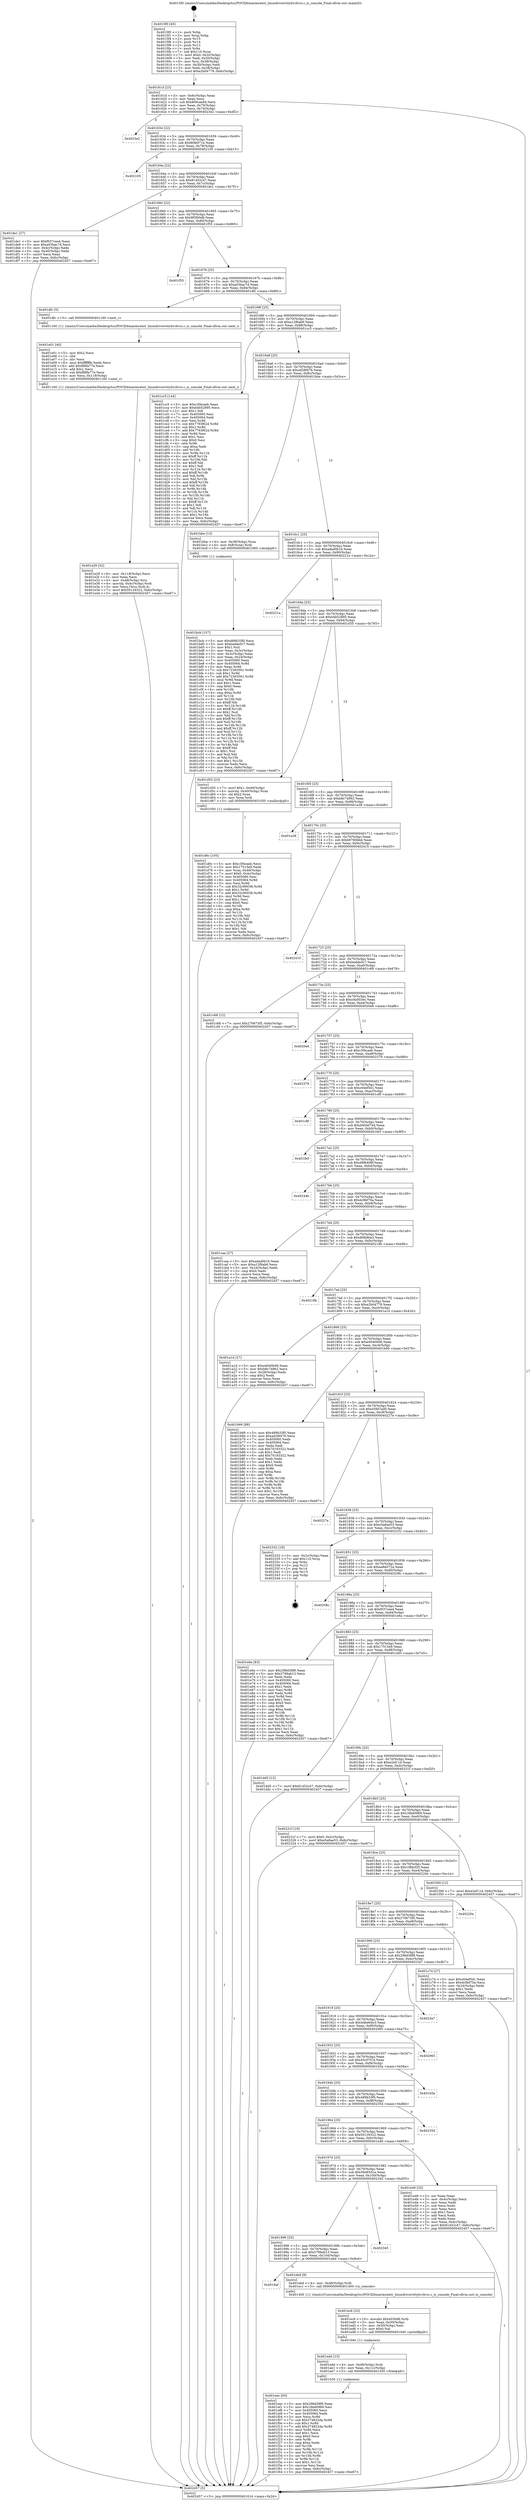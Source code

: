 digraph "0x4015f0" {
  label = "0x4015f0 (/mnt/c/Users/mathe/Desktop/tcc/POCII/binaries/extr_linuxdriversttyhvchvsi.c_is_console_Final-ollvm.out::main(0))"
  labelloc = "t"
  node[shape=record]

  Entry [label="",width=0.3,height=0.3,shape=circle,fillcolor=black,style=filled]
  "0x40161d" [label="{
     0x40161d [23]\l
     | [instrs]\l
     &nbsp;&nbsp;0x40161d \<+3\>: mov -0x6c(%rbp),%eax\l
     &nbsp;&nbsp;0x401620 \<+2\>: mov %eax,%ecx\l
     &nbsp;&nbsp;0x401622 \<+6\>: sub $0x809cae94,%ecx\l
     &nbsp;&nbsp;0x401628 \<+3\>: mov %eax,-0x70(%rbp)\l
     &nbsp;&nbsp;0x40162b \<+3\>: mov %ecx,-0x74(%rbp)\l
     &nbsp;&nbsp;0x40162e \<+6\>: je 00000000004023e2 \<main+0xdf2\>\l
  }"]
  "0x4023e2" [label="{
     0x4023e2\l
  }", style=dashed]
  "0x401634" [label="{
     0x401634 [22]\l
     | [instrs]\l
     &nbsp;&nbsp;0x401634 \<+5\>: jmp 0000000000401639 \<main+0x49\>\l
     &nbsp;&nbsp;0x401639 \<+3\>: mov -0x70(%rbp),%eax\l
     &nbsp;&nbsp;0x40163c \<+5\>: sub $0x80fe071e,%eax\l
     &nbsp;&nbsp;0x401641 \<+3\>: mov %eax,-0x78(%rbp)\l
     &nbsp;&nbsp;0x401644 \<+6\>: je 0000000000402105 \<main+0xb15\>\l
  }"]
  Exit [label="",width=0.3,height=0.3,shape=circle,fillcolor=black,style=filled,peripheries=2]
  "0x402105" [label="{
     0x402105\l
  }", style=dashed]
  "0x40164a" [label="{
     0x40164a [22]\l
     | [instrs]\l
     &nbsp;&nbsp;0x40164a \<+5\>: jmp 000000000040164f \<main+0x5f\>\l
     &nbsp;&nbsp;0x40164f \<+3\>: mov -0x70(%rbp),%eax\l
     &nbsp;&nbsp;0x401652 \<+5\>: sub $0x81452c47,%eax\l
     &nbsp;&nbsp;0x401657 \<+3\>: mov %eax,-0x7c(%rbp)\l
     &nbsp;&nbsp;0x40165a \<+6\>: je 0000000000401de1 \<main+0x7f1\>\l
  }"]
  "0x401eec" [label="{
     0x401eec [93]\l
     | [instrs]\l
     &nbsp;&nbsp;0x401eec \<+5\>: mov $0x298d38f9,%eax\l
     &nbsp;&nbsp;0x401ef1 \<+5\>: mov $0x16bd0969,%esi\l
     &nbsp;&nbsp;0x401ef6 \<+7\>: mov 0x405060,%ecx\l
     &nbsp;&nbsp;0x401efd \<+7\>: mov 0x405064,%edx\l
     &nbsp;&nbsp;0x401f04 \<+3\>: mov %ecx,%r8d\l
     &nbsp;&nbsp;0x401f07 \<+7\>: sub $0x374822da,%r8d\l
     &nbsp;&nbsp;0x401f0e \<+4\>: sub $0x1,%r8d\l
     &nbsp;&nbsp;0x401f12 \<+7\>: add $0x374822da,%r8d\l
     &nbsp;&nbsp;0x401f19 \<+4\>: imul %r8d,%ecx\l
     &nbsp;&nbsp;0x401f1d \<+3\>: and $0x1,%ecx\l
     &nbsp;&nbsp;0x401f20 \<+3\>: cmp $0x0,%ecx\l
     &nbsp;&nbsp;0x401f23 \<+4\>: sete %r9b\l
     &nbsp;&nbsp;0x401f27 \<+3\>: cmp $0xa,%edx\l
     &nbsp;&nbsp;0x401f2a \<+4\>: setl %r10b\l
     &nbsp;&nbsp;0x401f2e \<+3\>: mov %r9b,%r11b\l
     &nbsp;&nbsp;0x401f31 \<+3\>: and %r10b,%r11b\l
     &nbsp;&nbsp;0x401f34 \<+3\>: xor %r10b,%r9b\l
     &nbsp;&nbsp;0x401f37 \<+3\>: or %r9b,%r11b\l
     &nbsp;&nbsp;0x401f3a \<+4\>: test $0x1,%r11b\l
     &nbsp;&nbsp;0x401f3e \<+3\>: cmovne %esi,%eax\l
     &nbsp;&nbsp;0x401f41 \<+3\>: mov %eax,-0x6c(%rbp)\l
     &nbsp;&nbsp;0x401f44 \<+5\>: jmp 0000000000402457 \<main+0xe67\>\l
  }"]
  "0x401de1" [label="{
     0x401de1 [27]\l
     | [instrs]\l
     &nbsp;&nbsp;0x401de1 \<+5\>: mov $0xf037cee4,%eax\l
     &nbsp;&nbsp;0x401de6 \<+5\>: mov $0xa03bac7d,%ecx\l
     &nbsp;&nbsp;0x401deb \<+3\>: mov -0x4c(%rbp),%edx\l
     &nbsp;&nbsp;0x401dee \<+3\>: cmp -0x40(%rbp),%edx\l
     &nbsp;&nbsp;0x401df1 \<+3\>: cmovl %ecx,%eax\l
     &nbsp;&nbsp;0x401df4 \<+3\>: mov %eax,-0x6c(%rbp)\l
     &nbsp;&nbsp;0x401df7 \<+5\>: jmp 0000000000402457 \<main+0xe67\>\l
  }"]
  "0x401660" [label="{
     0x401660 [22]\l
     | [instrs]\l
     &nbsp;&nbsp;0x401660 \<+5\>: jmp 0000000000401665 \<main+0x75\>\l
     &nbsp;&nbsp;0x401665 \<+3\>: mov -0x70(%rbp),%eax\l
     &nbsp;&nbsp;0x401668 \<+5\>: sub $0x9f5f00db,%eax\l
     &nbsp;&nbsp;0x40166d \<+3\>: mov %eax,-0x80(%rbp)\l
     &nbsp;&nbsp;0x401670 \<+6\>: je 0000000000401f55 \<main+0x965\>\l
  }"]
  "0x401edd" [label="{
     0x401edd [15]\l
     | [instrs]\l
     &nbsp;&nbsp;0x401edd \<+4\>: mov -0x48(%rbp),%rdi\l
     &nbsp;&nbsp;0x401ee1 \<+6\>: mov %eax,-0x11c(%rbp)\l
     &nbsp;&nbsp;0x401ee7 \<+5\>: call 0000000000401030 \<free@plt\>\l
     | [calls]\l
     &nbsp;&nbsp;0x401030 \{1\} (unknown)\l
  }"]
  "0x401f55" [label="{
     0x401f55\l
  }", style=dashed]
  "0x401676" [label="{
     0x401676 [25]\l
     | [instrs]\l
     &nbsp;&nbsp;0x401676 \<+5\>: jmp 000000000040167b \<main+0x8b\>\l
     &nbsp;&nbsp;0x40167b \<+3\>: mov -0x70(%rbp),%eax\l
     &nbsp;&nbsp;0x40167e \<+5\>: sub $0xa03bac7d,%eax\l
     &nbsp;&nbsp;0x401683 \<+6\>: mov %eax,-0x84(%rbp)\l
     &nbsp;&nbsp;0x401689 \<+6\>: je 0000000000401dfc \<main+0x80c\>\l
  }"]
  "0x401ec6" [label="{
     0x401ec6 [23]\l
     | [instrs]\l
     &nbsp;&nbsp;0x401ec6 \<+10\>: movabs $0x4030d6,%rdi\l
     &nbsp;&nbsp;0x401ed0 \<+3\>: mov %eax,-0x50(%rbp)\l
     &nbsp;&nbsp;0x401ed3 \<+3\>: mov -0x50(%rbp),%esi\l
     &nbsp;&nbsp;0x401ed6 \<+2\>: mov $0x0,%al\l
     &nbsp;&nbsp;0x401ed8 \<+5\>: call 0000000000401040 \<printf@plt\>\l
     | [calls]\l
     &nbsp;&nbsp;0x401040 \{1\} (unknown)\l
  }"]
  "0x401dfc" [label="{
     0x401dfc [5]\l
     | [instrs]\l
     &nbsp;&nbsp;0x401dfc \<+5\>: call 0000000000401160 \<next_i\>\l
     | [calls]\l
     &nbsp;&nbsp;0x401160 \{1\} (/mnt/c/Users/mathe/Desktop/tcc/POCII/binaries/extr_linuxdriversttyhvchvsi.c_is_console_Final-ollvm.out::next_i)\l
  }"]
  "0x40168f" [label="{
     0x40168f [25]\l
     | [instrs]\l
     &nbsp;&nbsp;0x40168f \<+5\>: jmp 0000000000401694 \<main+0xa4\>\l
     &nbsp;&nbsp;0x401694 \<+3\>: mov -0x70(%rbp),%eax\l
     &nbsp;&nbsp;0x401697 \<+5\>: sub $0xa12f6ab6,%eax\l
     &nbsp;&nbsp;0x40169c \<+6\>: mov %eax,-0x88(%rbp)\l
     &nbsp;&nbsp;0x4016a2 \<+6\>: je 0000000000401cc5 \<main+0x6d5\>\l
  }"]
  "0x4019af" [label="{
     0x4019af\l
  }", style=dashed]
  "0x401cc5" [label="{
     0x401cc5 [144]\l
     | [instrs]\l
     &nbsp;&nbsp;0x401cc5 \<+5\>: mov $0xc3f4caeb,%eax\l
     &nbsp;&nbsp;0x401cca \<+5\>: mov $0xb4b52895,%ecx\l
     &nbsp;&nbsp;0x401ccf \<+2\>: mov $0x1,%dl\l
     &nbsp;&nbsp;0x401cd1 \<+7\>: mov 0x405060,%esi\l
     &nbsp;&nbsp;0x401cd8 \<+7\>: mov 0x405064,%edi\l
     &nbsp;&nbsp;0x401cdf \<+3\>: mov %esi,%r8d\l
     &nbsp;&nbsp;0x401ce2 \<+7\>: sub $0x7793f62d,%r8d\l
     &nbsp;&nbsp;0x401ce9 \<+4\>: sub $0x1,%r8d\l
     &nbsp;&nbsp;0x401ced \<+7\>: add $0x7793f62d,%r8d\l
     &nbsp;&nbsp;0x401cf4 \<+4\>: imul %r8d,%esi\l
     &nbsp;&nbsp;0x401cf8 \<+3\>: and $0x1,%esi\l
     &nbsp;&nbsp;0x401cfb \<+3\>: cmp $0x0,%esi\l
     &nbsp;&nbsp;0x401cfe \<+4\>: sete %r9b\l
     &nbsp;&nbsp;0x401d02 \<+3\>: cmp $0xa,%edi\l
     &nbsp;&nbsp;0x401d05 \<+4\>: setl %r10b\l
     &nbsp;&nbsp;0x401d09 \<+3\>: mov %r9b,%r11b\l
     &nbsp;&nbsp;0x401d0c \<+4\>: xor $0xff,%r11b\l
     &nbsp;&nbsp;0x401d10 \<+3\>: mov %r10b,%bl\l
     &nbsp;&nbsp;0x401d13 \<+3\>: xor $0xff,%bl\l
     &nbsp;&nbsp;0x401d16 \<+3\>: xor $0x1,%dl\l
     &nbsp;&nbsp;0x401d19 \<+3\>: mov %r11b,%r14b\l
     &nbsp;&nbsp;0x401d1c \<+4\>: and $0xff,%r14b\l
     &nbsp;&nbsp;0x401d20 \<+3\>: and %dl,%r9b\l
     &nbsp;&nbsp;0x401d23 \<+3\>: mov %bl,%r15b\l
     &nbsp;&nbsp;0x401d26 \<+4\>: and $0xff,%r15b\l
     &nbsp;&nbsp;0x401d2a \<+3\>: and %dl,%r10b\l
     &nbsp;&nbsp;0x401d2d \<+3\>: or %r9b,%r14b\l
     &nbsp;&nbsp;0x401d30 \<+3\>: or %r10b,%r15b\l
     &nbsp;&nbsp;0x401d33 \<+3\>: xor %r15b,%r14b\l
     &nbsp;&nbsp;0x401d36 \<+3\>: or %bl,%r11b\l
     &nbsp;&nbsp;0x401d39 \<+4\>: xor $0xff,%r11b\l
     &nbsp;&nbsp;0x401d3d \<+3\>: or $0x1,%dl\l
     &nbsp;&nbsp;0x401d40 \<+3\>: and %dl,%r11b\l
     &nbsp;&nbsp;0x401d43 \<+3\>: or %r11b,%r14b\l
     &nbsp;&nbsp;0x401d46 \<+4\>: test $0x1,%r14b\l
     &nbsp;&nbsp;0x401d4a \<+3\>: cmovne %ecx,%eax\l
     &nbsp;&nbsp;0x401d4d \<+3\>: mov %eax,-0x6c(%rbp)\l
     &nbsp;&nbsp;0x401d50 \<+5\>: jmp 0000000000402457 \<main+0xe67\>\l
  }"]
  "0x4016a8" [label="{
     0x4016a8 [25]\l
     | [instrs]\l
     &nbsp;&nbsp;0x4016a8 \<+5\>: jmp 00000000004016ad \<main+0xbd\>\l
     &nbsp;&nbsp;0x4016ad \<+3\>: mov -0x70(%rbp),%eax\l
     &nbsp;&nbsp;0x4016b0 \<+5\>: sub $0xad28f476,%eax\l
     &nbsp;&nbsp;0x4016b5 \<+6\>: mov %eax,-0x8c(%rbp)\l
     &nbsp;&nbsp;0x4016bb \<+6\>: je 0000000000401bbe \<main+0x5ce\>\l
  }"]
  "0x401ebd" [label="{
     0x401ebd [9]\l
     | [instrs]\l
     &nbsp;&nbsp;0x401ebd \<+4\>: mov -0x48(%rbp),%rdi\l
     &nbsp;&nbsp;0x401ec1 \<+5\>: call 0000000000401400 \<is_console\>\l
     | [calls]\l
     &nbsp;&nbsp;0x401400 \{1\} (/mnt/c/Users/mathe/Desktop/tcc/POCII/binaries/extr_linuxdriversttyhvchvsi.c_is_console_Final-ollvm.out::is_console)\l
  }"]
  "0x401bbe" [label="{
     0x401bbe [13]\l
     | [instrs]\l
     &nbsp;&nbsp;0x401bbe \<+4\>: mov -0x38(%rbp),%rax\l
     &nbsp;&nbsp;0x401bc2 \<+4\>: mov 0x8(%rax),%rdi\l
     &nbsp;&nbsp;0x401bc6 \<+5\>: call 0000000000401060 \<atoi@plt\>\l
     | [calls]\l
     &nbsp;&nbsp;0x401060 \{1\} (unknown)\l
  }"]
  "0x4016c1" [label="{
     0x4016c1 [25]\l
     | [instrs]\l
     &nbsp;&nbsp;0x4016c1 \<+5\>: jmp 00000000004016c6 \<main+0xd6\>\l
     &nbsp;&nbsp;0x4016c6 \<+3\>: mov -0x70(%rbp),%eax\l
     &nbsp;&nbsp;0x4016c9 \<+5\>: sub $0xadad0b1b,%eax\l
     &nbsp;&nbsp;0x4016ce \<+6\>: mov %eax,-0x90(%rbp)\l
     &nbsp;&nbsp;0x4016d4 \<+6\>: je 000000000040221a \<main+0xc2a\>\l
  }"]
  "0x401996" [label="{
     0x401996 [25]\l
     | [instrs]\l
     &nbsp;&nbsp;0x401996 \<+5\>: jmp 000000000040199b \<main+0x3ab\>\l
     &nbsp;&nbsp;0x40199b \<+3\>: mov -0x70(%rbp),%eax\l
     &nbsp;&nbsp;0x40199e \<+5\>: sub $0x5799ab13,%eax\l
     &nbsp;&nbsp;0x4019a3 \<+6\>: mov %eax,-0x104(%rbp)\l
     &nbsp;&nbsp;0x4019a9 \<+6\>: je 0000000000401ebd \<main+0x8cd\>\l
  }"]
  "0x40221a" [label="{
     0x40221a\l
  }", style=dashed]
  "0x4016da" [label="{
     0x4016da [25]\l
     | [instrs]\l
     &nbsp;&nbsp;0x4016da \<+5\>: jmp 00000000004016df \<main+0xef\>\l
     &nbsp;&nbsp;0x4016df \<+3\>: mov -0x70(%rbp),%eax\l
     &nbsp;&nbsp;0x4016e2 \<+5\>: sub $0xb4b52895,%eax\l
     &nbsp;&nbsp;0x4016e7 \<+6\>: mov %eax,-0x94(%rbp)\l
     &nbsp;&nbsp;0x4016ed \<+6\>: je 0000000000401d55 \<main+0x765\>\l
  }"]
  "0x402345" [label="{
     0x402345\l
  }", style=dashed]
  "0x401d55" [label="{
     0x401d55 [23]\l
     | [instrs]\l
     &nbsp;&nbsp;0x401d55 \<+7\>: movl $0x1,-0x40(%rbp)\l
     &nbsp;&nbsp;0x401d5c \<+4\>: movslq -0x40(%rbp),%rax\l
     &nbsp;&nbsp;0x401d60 \<+4\>: shl $0x2,%rax\l
     &nbsp;&nbsp;0x401d64 \<+3\>: mov %rax,%rdi\l
     &nbsp;&nbsp;0x401d67 \<+5\>: call 0000000000401050 \<malloc@plt\>\l
     | [calls]\l
     &nbsp;&nbsp;0x401050 \{1\} (unknown)\l
  }"]
  "0x4016f3" [label="{
     0x4016f3 [25]\l
     | [instrs]\l
     &nbsp;&nbsp;0x4016f3 \<+5\>: jmp 00000000004016f8 \<main+0x108\>\l
     &nbsp;&nbsp;0x4016f8 \<+3\>: mov -0x70(%rbp),%eax\l
     &nbsp;&nbsp;0x4016fb \<+5\>: sub $0xb8c74862,%eax\l
     &nbsp;&nbsp;0x401700 \<+6\>: mov %eax,-0x98(%rbp)\l
     &nbsp;&nbsp;0x401706 \<+6\>: je 0000000000401a38 \<main+0x448\>\l
  }"]
  "0x40197d" [label="{
     0x40197d [25]\l
     | [instrs]\l
     &nbsp;&nbsp;0x40197d \<+5\>: jmp 0000000000401982 \<main+0x392\>\l
     &nbsp;&nbsp;0x401982 \<+3\>: mov -0x70(%rbp),%eax\l
     &nbsp;&nbsp;0x401985 \<+5\>: sub $0x56e65d1a,%eax\l
     &nbsp;&nbsp;0x40198a \<+6\>: mov %eax,-0x100(%rbp)\l
     &nbsp;&nbsp;0x401990 \<+6\>: je 0000000000402345 \<main+0xd55\>\l
  }"]
  "0x401a38" [label="{
     0x401a38\l
  }", style=dashed]
  "0x40170c" [label="{
     0x40170c [25]\l
     | [instrs]\l
     &nbsp;&nbsp;0x40170c \<+5\>: jmp 0000000000401711 \<main+0x121\>\l
     &nbsp;&nbsp;0x401711 \<+3\>: mov -0x70(%rbp),%eax\l
     &nbsp;&nbsp;0x401714 \<+5\>: sub $0xb9780bbd,%eax\l
     &nbsp;&nbsp;0x401719 \<+6\>: mov %eax,-0x9c(%rbp)\l
     &nbsp;&nbsp;0x40171f \<+6\>: je 0000000000402410 \<main+0xe20\>\l
  }"]
  "0x401e49" [label="{
     0x401e49 [33]\l
     | [instrs]\l
     &nbsp;&nbsp;0x401e49 \<+2\>: xor %eax,%eax\l
     &nbsp;&nbsp;0x401e4b \<+3\>: mov -0x4c(%rbp),%ecx\l
     &nbsp;&nbsp;0x401e4e \<+2\>: mov %eax,%edx\l
     &nbsp;&nbsp;0x401e50 \<+2\>: sub %ecx,%edx\l
     &nbsp;&nbsp;0x401e52 \<+2\>: mov %eax,%ecx\l
     &nbsp;&nbsp;0x401e54 \<+3\>: sub $0x1,%ecx\l
     &nbsp;&nbsp;0x401e57 \<+2\>: add %ecx,%edx\l
     &nbsp;&nbsp;0x401e59 \<+2\>: sub %edx,%eax\l
     &nbsp;&nbsp;0x401e5b \<+3\>: mov %eax,-0x4c(%rbp)\l
     &nbsp;&nbsp;0x401e5e \<+7\>: movl $0x81452c47,-0x6c(%rbp)\l
     &nbsp;&nbsp;0x401e65 \<+5\>: jmp 0000000000402457 \<main+0xe67\>\l
  }"]
  "0x402410" [label="{
     0x402410\l
  }", style=dashed]
  "0x401725" [label="{
     0x401725 [25]\l
     | [instrs]\l
     &nbsp;&nbsp;0x401725 \<+5\>: jmp 000000000040172a \<main+0x13a\>\l
     &nbsp;&nbsp;0x40172a \<+3\>: mov -0x70(%rbp),%eax\l
     &nbsp;&nbsp;0x40172d \<+5\>: sub $0xbedde5c7,%eax\l
     &nbsp;&nbsp;0x401732 \<+6\>: mov %eax,-0xa0(%rbp)\l
     &nbsp;&nbsp;0x401738 \<+6\>: je 0000000000401c68 \<main+0x678\>\l
  }"]
  "0x401964" [label="{
     0x401964 [25]\l
     | [instrs]\l
     &nbsp;&nbsp;0x401964 \<+5\>: jmp 0000000000401969 \<main+0x379\>\l
     &nbsp;&nbsp;0x401969 \<+3\>: mov -0x70(%rbp),%eax\l
     &nbsp;&nbsp;0x40196c \<+5\>: sub $0x50129322,%eax\l
     &nbsp;&nbsp;0x401971 \<+6\>: mov %eax,-0xfc(%rbp)\l
     &nbsp;&nbsp;0x401977 \<+6\>: je 0000000000401e49 \<main+0x859\>\l
  }"]
  "0x401c68" [label="{
     0x401c68 [12]\l
     | [instrs]\l
     &nbsp;&nbsp;0x401c68 \<+7\>: movl $0x270673f5,-0x6c(%rbp)\l
     &nbsp;&nbsp;0x401c6f \<+5\>: jmp 0000000000402457 \<main+0xe67\>\l
  }"]
  "0x40173e" [label="{
     0x40173e [25]\l
     | [instrs]\l
     &nbsp;&nbsp;0x40173e \<+5\>: jmp 0000000000401743 \<main+0x153\>\l
     &nbsp;&nbsp;0x401743 \<+3\>: mov -0x70(%rbp),%eax\l
     &nbsp;&nbsp;0x401746 \<+5\>: sub $0xc0a503ec,%eax\l
     &nbsp;&nbsp;0x40174b \<+6\>: mov %eax,-0xa4(%rbp)\l
     &nbsp;&nbsp;0x401751 \<+6\>: je 00000000004020e6 \<main+0xaf6\>\l
  }"]
  "0x40235d" [label="{
     0x40235d\l
  }", style=dashed]
  "0x4020e6" [label="{
     0x4020e6\l
  }", style=dashed]
  "0x401757" [label="{
     0x401757 [25]\l
     | [instrs]\l
     &nbsp;&nbsp;0x401757 \<+5\>: jmp 000000000040175c \<main+0x16c\>\l
     &nbsp;&nbsp;0x40175c \<+3\>: mov -0x70(%rbp),%eax\l
     &nbsp;&nbsp;0x40175f \<+5\>: sub $0xc3f4caeb,%eax\l
     &nbsp;&nbsp;0x401764 \<+6\>: mov %eax,-0xa8(%rbp)\l
     &nbsp;&nbsp;0x40176a \<+6\>: je 0000000000402379 \<main+0xd89\>\l
  }"]
  "0x40194b" [label="{
     0x40194b [25]\l
     | [instrs]\l
     &nbsp;&nbsp;0x40194b \<+5\>: jmp 0000000000401950 \<main+0x360\>\l
     &nbsp;&nbsp;0x401950 \<+3\>: mov -0x70(%rbp),%eax\l
     &nbsp;&nbsp;0x401953 \<+5\>: sub $0x489b33f0,%eax\l
     &nbsp;&nbsp;0x401958 \<+6\>: mov %eax,-0xf8(%rbp)\l
     &nbsp;&nbsp;0x40195e \<+6\>: je 000000000040235d \<main+0xd6d\>\l
  }"]
  "0x402379" [label="{
     0x402379\l
  }", style=dashed]
  "0x401770" [label="{
     0x401770 [25]\l
     | [instrs]\l
     &nbsp;&nbsp;0x401770 \<+5\>: jmp 0000000000401775 \<main+0x185\>\l
     &nbsp;&nbsp;0x401775 \<+3\>: mov -0x70(%rbp),%eax\l
     &nbsp;&nbsp;0x401778 \<+5\>: sub $0xc64ef5d1,%eax\l
     &nbsp;&nbsp;0x40177d \<+6\>: mov %eax,-0xac(%rbp)\l
     &nbsp;&nbsp;0x401783 \<+6\>: je 0000000000401c8f \<main+0x69f\>\l
  }"]
  "0x401b5a" [label="{
     0x401b5a\l
  }", style=dashed]
  "0x401c8f" [label="{
     0x401c8f\l
  }", style=dashed]
  "0x401789" [label="{
     0x401789 [25]\l
     | [instrs]\l
     &nbsp;&nbsp;0x401789 \<+5\>: jmp 000000000040178e \<main+0x19e\>\l
     &nbsp;&nbsp;0x40178e \<+3\>: mov -0x70(%rbp),%eax\l
     &nbsp;&nbsp;0x401791 \<+5\>: sub $0xd40dd744,%eax\l
     &nbsp;&nbsp;0x401796 \<+6\>: mov %eax,-0xb0(%rbp)\l
     &nbsp;&nbsp;0x40179c \<+6\>: je 0000000000401fe5 \<main+0x9f5\>\l
  }"]
  "0x401932" [label="{
     0x401932 [25]\l
     | [instrs]\l
     &nbsp;&nbsp;0x401932 \<+5\>: jmp 0000000000401937 \<main+0x347\>\l
     &nbsp;&nbsp;0x401937 \<+3\>: mov -0x70(%rbp),%eax\l
     &nbsp;&nbsp;0x40193a \<+5\>: sub $0x45c07f14,%eax\l
     &nbsp;&nbsp;0x40193f \<+6\>: mov %eax,-0xf4(%rbp)\l
     &nbsp;&nbsp;0x401945 \<+6\>: je 0000000000401b5a \<main+0x56a\>\l
  }"]
  "0x401fe5" [label="{
     0x401fe5\l
  }", style=dashed]
  "0x4017a2" [label="{
     0x4017a2 [25]\l
     | [instrs]\l
     &nbsp;&nbsp;0x4017a2 \<+5\>: jmp 00000000004017a7 \<main+0x1b7\>\l
     &nbsp;&nbsp;0x4017a7 \<+3\>: mov -0x70(%rbp),%eax\l
     &nbsp;&nbsp;0x4017aa \<+5\>: sub $0xd9f6408f,%eax\l
     &nbsp;&nbsp;0x4017af \<+6\>: mov %eax,-0xb4(%rbp)\l
     &nbsp;&nbsp;0x4017b5 \<+6\>: je 000000000040244b \<main+0xe5b\>\l
  }"]
  "0x402065" [label="{
     0x402065\l
  }", style=dashed]
  "0x40244b" [label="{
     0x40244b\l
  }", style=dashed]
  "0x4017bb" [label="{
     0x4017bb [25]\l
     | [instrs]\l
     &nbsp;&nbsp;0x4017bb \<+5\>: jmp 00000000004017c0 \<main+0x1d0\>\l
     &nbsp;&nbsp;0x4017c0 \<+3\>: mov -0x70(%rbp),%eax\l
     &nbsp;&nbsp;0x4017c3 \<+5\>: sub $0xdc9bf70a,%eax\l
     &nbsp;&nbsp;0x4017c8 \<+6\>: mov %eax,-0xb8(%rbp)\l
     &nbsp;&nbsp;0x4017ce \<+6\>: je 0000000000401caa \<main+0x6ba\>\l
  }"]
  "0x401919" [label="{
     0x401919 [25]\l
     | [instrs]\l
     &nbsp;&nbsp;0x401919 \<+5\>: jmp 000000000040191e \<main+0x32e\>\l
     &nbsp;&nbsp;0x40191e \<+3\>: mov -0x70(%rbp),%eax\l
     &nbsp;&nbsp;0x401921 \<+5\>: sub $0x44be64e3,%eax\l
     &nbsp;&nbsp;0x401926 \<+6\>: mov %eax,-0xf0(%rbp)\l
     &nbsp;&nbsp;0x40192c \<+6\>: je 0000000000402065 \<main+0xa75\>\l
  }"]
  "0x401caa" [label="{
     0x401caa [27]\l
     | [instrs]\l
     &nbsp;&nbsp;0x401caa \<+5\>: mov $0xadad0b1b,%eax\l
     &nbsp;&nbsp;0x401caf \<+5\>: mov $0xa12f6ab6,%ecx\l
     &nbsp;&nbsp;0x401cb4 \<+3\>: mov -0x24(%rbp),%edx\l
     &nbsp;&nbsp;0x401cb7 \<+3\>: cmp $0x0,%edx\l
     &nbsp;&nbsp;0x401cba \<+3\>: cmove %ecx,%eax\l
     &nbsp;&nbsp;0x401cbd \<+3\>: mov %eax,-0x6c(%rbp)\l
     &nbsp;&nbsp;0x401cc0 \<+5\>: jmp 0000000000402457 \<main+0xe67\>\l
  }"]
  "0x4017d4" [label="{
     0x4017d4 [25]\l
     | [instrs]\l
     &nbsp;&nbsp;0x4017d4 \<+5\>: jmp 00000000004017d9 \<main+0x1e9\>\l
     &nbsp;&nbsp;0x4017d9 \<+3\>: mov -0x70(%rbp),%eax\l
     &nbsp;&nbsp;0x4017dc \<+5\>: sub $0xdfdb8be3,%eax\l
     &nbsp;&nbsp;0x4017e1 \<+6\>: mov %eax,-0xbc(%rbp)\l
     &nbsp;&nbsp;0x4017e7 \<+6\>: je 000000000040218b \<main+0xb9b\>\l
  }"]
  "0x4023a7" [label="{
     0x4023a7\l
  }", style=dashed]
  "0x40218b" [label="{
     0x40218b\l
  }", style=dashed]
  "0x4017ed" [label="{
     0x4017ed [25]\l
     | [instrs]\l
     &nbsp;&nbsp;0x4017ed \<+5\>: jmp 00000000004017f2 \<main+0x202\>\l
     &nbsp;&nbsp;0x4017f2 \<+3\>: mov -0x70(%rbp),%eax\l
     &nbsp;&nbsp;0x4017f5 \<+5\>: sub $0xe2b04779,%eax\l
     &nbsp;&nbsp;0x4017fa \<+6\>: mov %eax,-0xc0(%rbp)\l
     &nbsp;&nbsp;0x401800 \<+6\>: je 0000000000401a1d \<main+0x42d\>\l
  }"]
  "0x401e29" [label="{
     0x401e29 [32]\l
     | [instrs]\l
     &nbsp;&nbsp;0x401e29 \<+6\>: mov -0x118(%rbp),%ecx\l
     &nbsp;&nbsp;0x401e2f \<+3\>: imul %eax,%ecx\l
     &nbsp;&nbsp;0x401e32 \<+4\>: mov -0x48(%rbp),%rsi\l
     &nbsp;&nbsp;0x401e36 \<+4\>: movslq -0x4c(%rbp),%rdi\l
     &nbsp;&nbsp;0x401e3a \<+3\>: mov %ecx,(%rsi,%rdi,4)\l
     &nbsp;&nbsp;0x401e3d \<+7\>: movl $0x50129322,-0x6c(%rbp)\l
     &nbsp;&nbsp;0x401e44 \<+5\>: jmp 0000000000402457 \<main+0xe67\>\l
  }"]
  "0x401a1d" [label="{
     0x401a1d [27]\l
     | [instrs]\l
     &nbsp;&nbsp;0x401a1d \<+5\>: mov $0xe4040b06,%eax\l
     &nbsp;&nbsp;0x401a22 \<+5\>: mov $0xb8c74862,%ecx\l
     &nbsp;&nbsp;0x401a27 \<+3\>: mov -0x28(%rbp),%edx\l
     &nbsp;&nbsp;0x401a2a \<+3\>: cmp $0x2,%edx\l
     &nbsp;&nbsp;0x401a2d \<+3\>: cmovne %ecx,%eax\l
     &nbsp;&nbsp;0x401a30 \<+3\>: mov %eax,-0x6c(%rbp)\l
     &nbsp;&nbsp;0x401a33 \<+5\>: jmp 0000000000402457 \<main+0xe67\>\l
  }"]
  "0x401806" [label="{
     0x401806 [25]\l
     | [instrs]\l
     &nbsp;&nbsp;0x401806 \<+5\>: jmp 000000000040180b \<main+0x21b\>\l
     &nbsp;&nbsp;0x40180b \<+3\>: mov -0x70(%rbp),%eax\l
     &nbsp;&nbsp;0x40180e \<+5\>: sub $0xe4040b06,%eax\l
     &nbsp;&nbsp;0x401813 \<+6\>: mov %eax,-0xc4(%rbp)\l
     &nbsp;&nbsp;0x401819 \<+6\>: je 0000000000401b66 \<main+0x576\>\l
  }"]
  "0x402457" [label="{
     0x402457 [5]\l
     | [instrs]\l
     &nbsp;&nbsp;0x402457 \<+5\>: jmp 000000000040161d \<main+0x2d\>\l
  }"]
  "0x4015f0" [label="{
     0x4015f0 [45]\l
     | [instrs]\l
     &nbsp;&nbsp;0x4015f0 \<+1\>: push %rbp\l
     &nbsp;&nbsp;0x4015f1 \<+3\>: mov %rsp,%rbp\l
     &nbsp;&nbsp;0x4015f4 \<+2\>: push %r15\l
     &nbsp;&nbsp;0x4015f6 \<+2\>: push %r14\l
     &nbsp;&nbsp;0x4015f8 \<+2\>: push %r12\l
     &nbsp;&nbsp;0x4015fa \<+1\>: push %rbx\l
     &nbsp;&nbsp;0x4015fb \<+7\>: sub $0x110,%rsp\l
     &nbsp;&nbsp;0x401602 \<+7\>: movl $0x0,-0x2c(%rbp)\l
     &nbsp;&nbsp;0x401609 \<+3\>: mov %edi,-0x30(%rbp)\l
     &nbsp;&nbsp;0x40160c \<+4\>: mov %rsi,-0x38(%rbp)\l
     &nbsp;&nbsp;0x401610 \<+3\>: mov -0x30(%rbp),%edi\l
     &nbsp;&nbsp;0x401613 \<+3\>: mov %edi,-0x28(%rbp)\l
     &nbsp;&nbsp;0x401616 \<+7\>: movl $0xe2b04779,-0x6c(%rbp)\l
  }"]
  "0x401e01" [label="{
     0x401e01 [40]\l
     | [instrs]\l
     &nbsp;&nbsp;0x401e01 \<+5\>: mov $0x2,%ecx\l
     &nbsp;&nbsp;0x401e06 \<+1\>: cltd\l
     &nbsp;&nbsp;0x401e07 \<+2\>: idiv %ecx\l
     &nbsp;&nbsp;0x401e09 \<+6\>: imul $0xfffffffe,%edx,%ecx\l
     &nbsp;&nbsp;0x401e0f \<+6\>: add $0xf88fa77e,%ecx\l
     &nbsp;&nbsp;0x401e15 \<+3\>: add $0x1,%ecx\l
     &nbsp;&nbsp;0x401e18 \<+6\>: sub $0xf88fa77e,%ecx\l
     &nbsp;&nbsp;0x401e1e \<+6\>: mov %ecx,-0x118(%rbp)\l
     &nbsp;&nbsp;0x401e24 \<+5\>: call 0000000000401160 \<next_i\>\l
     | [calls]\l
     &nbsp;&nbsp;0x401160 \{1\} (/mnt/c/Users/mathe/Desktop/tcc/POCII/binaries/extr_linuxdriversttyhvchvsi.c_is_console_Final-ollvm.out::next_i)\l
  }"]
  "0x401b66" [label="{
     0x401b66 [88]\l
     | [instrs]\l
     &nbsp;&nbsp;0x401b66 \<+5\>: mov $0x489b33f0,%eax\l
     &nbsp;&nbsp;0x401b6b \<+5\>: mov $0xad28f476,%ecx\l
     &nbsp;&nbsp;0x401b70 \<+7\>: mov 0x405060,%edx\l
     &nbsp;&nbsp;0x401b77 \<+7\>: mov 0x405064,%esi\l
     &nbsp;&nbsp;0x401b7e \<+2\>: mov %edx,%edi\l
     &nbsp;&nbsp;0x401b80 \<+6\>: sub $0x70183322,%edi\l
     &nbsp;&nbsp;0x401b86 \<+3\>: sub $0x1,%edi\l
     &nbsp;&nbsp;0x401b89 \<+6\>: add $0x70183322,%edi\l
     &nbsp;&nbsp;0x401b8f \<+3\>: imul %edi,%edx\l
     &nbsp;&nbsp;0x401b92 \<+3\>: and $0x1,%edx\l
     &nbsp;&nbsp;0x401b95 \<+3\>: cmp $0x0,%edx\l
     &nbsp;&nbsp;0x401b98 \<+4\>: sete %r8b\l
     &nbsp;&nbsp;0x401b9c \<+3\>: cmp $0xa,%esi\l
     &nbsp;&nbsp;0x401b9f \<+4\>: setl %r9b\l
     &nbsp;&nbsp;0x401ba3 \<+3\>: mov %r8b,%r10b\l
     &nbsp;&nbsp;0x401ba6 \<+3\>: and %r9b,%r10b\l
     &nbsp;&nbsp;0x401ba9 \<+3\>: xor %r9b,%r8b\l
     &nbsp;&nbsp;0x401bac \<+3\>: or %r8b,%r10b\l
     &nbsp;&nbsp;0x401baf \<+4\>: test $0x1,%r10b\l
     &nbsp;&nbsp;0x401bb3 \<+3\>: cmovne %ecx,%eax\l
     &nbsp;&nbsp;0x401bb6 \<+3\>: mov %eax,-0x6c(%rbp)\l
     &nbsp;&nbsp;0x401bb9 \<+5\>: jmp 0000000000402457 \<main+0xe67\>\l
  }"]
  "0x40181f" [label="{
     0x40181f [25]\l
     | [instrs]\l
     &nbsp;&nbsp;0x40181f \<+5\>: jmp 0000000000401824 \<main+0x234\>\l
     &nbsp;&nbsp;0x401824 \<+3\>: mov -0x70(%rbp),%eax\l
     &nbsp;&nbsp;0x401827 \<+5\>: sub $0xe59d7ad0,%eax\l
     &nbsp;&nbsp;0x40182c \<+6\>: mov %eax,-0xc8(%rbp)\l
     &nbsp;&nbsp;0x401832 \<+6\>: je 000000000040227e \<main+0xc8e\>\l
  }"]
  "0x401bcb" [label="{
     0x401bcb [157]\l
     | [instrs]\l
     &nbsp;&nbsp;0x401bcb \<+5\>: mov $0x489b33f0,%ecx\l
     &nbsp;&nbsp;0x401bd0 \<+5\>: mov $0xbedde5c7,%edx\l
     &nbsp;&nbsp;0x401bd5 \<+3\>: mov $0x1,%sil\l
     &nbsp;&nbsp;0x401bd8 \<+3\>: mov %eax,-0x3c(%rbp)\l
     &nbsp;&nbsp;0x401bdb \<+3\>: mov -0x3c(%rbp),%eax\l
     &nbsp;&nbsp;0x401bde \<+3\>: mov %eax,-0x24(%rbp)\l
     &nbsp;&nbsp;0x401be1 \<+7\>: mov 0x405060,%eax\l
     &nbsp;&nbsp;0x401be8 \<+8\>: mov 0x405064,%r8d\l
     &nbsp;&nbsp;0x401bf0 \<+3\>: mov %eax,%r9d\l
     &nbsp;&nbsp;0x401bf3 \<+7\>: sub $0x72363561,%r9d\l
     &nbsp;&nbsp;0x401bfa \<+4\>: sub $0x1,%r9d\l
     &nbsp;&nbsp;0x401bfe \<+7\>: add $0x72363561,%r9d\l
     &nbsp;&nbsp;0x401c05 \<+4\>: imul %r9d,%eax\l
     &nbsp;&nbsp;0x401c09 \<+3\>: and $0x1,%eax\l
     &nbsp;&nbsp;0x401c0c \<+3\>: cmp $0x0,%eax\l
     &nbsp;&nbsp;0x401c0f \<+4\>: sete %r10b\l
     &nbsp;&nbsp;0x401c13 \<+4\>: cmp $0xa,%r8d\l
     &nbsp;&nbsp;0x401c17 \<+4\>: setl %r11b\l
     &nbsp;&nbsp;0x401c1b \<+3\>: mov %r10b,%bl\l
     &nbsp;&nbsp;0x401c1e \<+3\>: xor $0xff,%bl\l
     &nbsp;&nbsp;0x401c21 \<+3\>: mov %r11b,%r14b\l
     &nbsp;&nbsp;0x401c24 \<+4\>: xor $0xff,%r14b\l
     &nbsp;&nbsp;0x401c28 \<+4\>: xor $0x1,%sil\l
     &nbsp;&nbsp;0x401c2c \<+3\>: mov %bl,%r15b\l
     &nbsp;&nbsp;0x401c2f \<+4\>: and $0xff,%r15b\l
     &nbsp;&nbsp;0x401c33 \<+3\>: and %sil,%r10b\l
     &nbsp;&nbsp;0x401c36 \<+3\>: mov %r14b,%r12b\l
     &nbsp;&nbsp;0x401c39 \<+4\>: and $0xff,%r12b\l
     &nbsp;&nbsp;0x401c3d \<+3\>: and %sil,%r11b\l
     &nbsp;&nbsp;0x401c40 \<+3\>: or %r10b,%r15b\l
     &nbsp;&nbsp;0x401c43 \<+3\>: or %r11b,%r12b\l
     &nbsp;&nbsp;0x401c46 \<+3\>: xor %r12b,%r15b\l
     &nbsp;&nbsp;0x401c49 \<+3\>: or %r14b,%bl\l
     &nbsp;&nbsp;0x401c4c \<+3\>: xor $0xff,%bl\l
     &nbsp;&nbsp;0x401c4f \<+4\>: or $0x1,%sil\l
     &nbsp;&nbsp;0x401c53 \<+3\>: and %sil,%bl\l
     &nbsp;&nbsp;0x401c56 \<+3\>: or %bl,%r15b\l
     &nbsp;&nbsp;0x401c59 \<+4\>: test $0x1,%r15b\l
     &nbsp;&nbsp;0x401c5d \<+3\>: cmovne %edx,%ecx\l
     &nbsp;&nbsp;0x401c60 \<+3\>: mov %ecx,-0x6c(%rbp)\l
     &nbsp;&nbsp;0x401c63 \<+5\>: jmp 0000000000402457 \<main+0xe67\>\l
  }"]
  "0x401d6c" [label="{
     0x401d6c [105]\l
     | [instrs]\l
     &nbsp;&nbsp;0x401d6c \<+5\>: mov $0xc3f4caeb,%ecx\l
     &nbsp;&nbsp;0x401d71 \<+5\>: mov $0x17515e9,%edx\l
     &nbsp;&nbsp;0x401d76 \<+4\>: mov %rax,-0x48(%rbp)\l
     &nbsp;&nbsp;0x401d7a \<+7\>: movl $0x0,-0x4c(%rbp)\l
     &nbsp;&nbsp;0x401d81 \<+7\>: mov 0x405060,%esi\l
     &nbsp;&nbsp;0x401d88 \<+8\>: mov 0x405064,%r8d\l
     &nbsp;&nbsp;0x401d90 \<+3\>: mov %esi,%r9d\l
     &nbsp;&nbsp;0x401d93 \<+7\>: sub $0x32c90038,%r9d\l
     &nbsp;&nbsp;0x401d9a \<+4\>: sub $0x1,%r9d\l
     &nbsp;&nbsp;0x401d9e \<+7\>: add $0x32c90038,%r9d\l
     &nbsp;&nbsp;0x401da5 \<+4\>: imul %r9d,%esi\l
     &nbsp;&nbsp;0x401da9 \<+3\>: and $0x1,%esi\l
     &nbsp;&nbsp;0x401dac \<+3\>: cmp $0x0,%esi\l
     &nbsp;&nbsp;0x401daf \<+4\>: sete %r10b\l
     &nbsp;&nbsp;0x401db3 \<+4\>: cmp $0xa,%r8d\l
     &nbsp;&nbsp;0x401db7 \<+4\>: setl %r11b\l
     &nbsp;&nbsp;0x401dbb \<+3\>: mov %r10b,%bl\l
     &nbsp;&nbsp;0x401dbe \<+3\>: and %r11b,%bl\l
     &nbsp;&nbsp;0x401dc1 \<+3\>: xor %r11b,%r10b\l
     &nbsp;&nbsp;0x401dc4 \<+3\>: or %r10b,%bl\l
     &nbsp;&nbsp;0x401dc7 \<+3\>: test $0x1,%bl\l
     &nbsp;&nbsp;0x401dca \<+3\>: cmovne %edx,%ecx\l
     &nbsp;&nbsp;0x401dcd \<+3\>: mov %ecx,-0x6c(%rbp)\l
     &nbsp;&nbsp;0x401dd0 \<+5\>: jmp 0000000000402457 \<main+0xe67\>\l
  }"]
  "0x40227e" [label="{
     0x40227e\l
  }", style=dashed]
  "0x401838" [label="{
     0x401838 [25]\l
     | [instrs]\l
     &nbsp;&nbsp;0x401838 \<+5\>: jmp 000000000040183d \<main+0x24d\>\l
     &nbsp;&nbsp;0x40183d \<+3\>: mov -0x70(%rbp),%eax\l
     &nbsp;&nbsp;0x401840 \<+5\>: sub $0xe5a8ae53,%eax\l
     &nbsp;&nbsp;0x401845 \<+6\>: mov %eax,-0xcc(%rbp)\l
     &nbsp;&nbsp;0x40184b \<+6\>: je 0000000000402332 \<main+0xd42\>\l
  }"]
  "0x401900" [label="{
     0x401900 [25]\l
     | [instrs]\l
     &nbsp;&nbsp;0x401900 \<+5\>: jmp 0000000000401905 \<main+0x315\>\l
     &nbsp;&nbsp;0x401905 \<+3\>: mov -0x70(%rbp),%eax\l
     &nbsp;&nbsp;0x401908 \<+5\>: sub $0x298d38f9,%eax\l
     &nbsp;&nbsp;0x40190d \<+6\>: mov %eax,-0xec(%rbp)\l
     &nbsp;&nbsp;0x401913 \<+6\>: je 00000000004023a7 \<main+0xdb7\>\l
  }"]
  "0x402332" [label="{
     0x402332 [19]\l
     | [instrs]\l
     &nbsp;&nbsp;0x402332 \<+3\>: mov -0x2c(%rbp),%eax\l
     &nbsp;&nbsp;0x402335 \<+7\>: add $0x110,%rsp\l
     &nbsp;&nbsp;0x40233c \<+1\>: pop %rbx\l
     &nbsp;&nbsp;0x40233d \<+2\>: pop %r12\l
     &nbsp;&nbsp;0x40233f \<+2\>: pop %r14\l
     &nbsp;&nbsp;0x402341 \<+2\>: pop %r15\l
     &nbsp;&nbsp;0x402343 \<+1\>: pop %rbp\l
     &nbsp;&nbsp;0x402344 \<+1\>: ret\l
  }"]
  "0x401851" [label="{
     0x401851 [25]\l
     | [instrs]\l
     &nbsp;&nbsp;0x401851 \<+5\>: jmp 0000000000401856 \<main+0x266\>\l
     &nbsp;&nbsp;0x401856 \<+3\>: mov -0x70(%rbp),%eax\l
     &nbsp;&nbsp;0x401859 \<+5\>: sub $0xea8e072a,%eax\l
     &nbsp;&nbsp;0x40185e \<+6\>: mov %eax,-0xd0(%rbp)\l
     &nbsp;&nbsp;0x401864 \<+6\>: je 000000000040208c \<main+0xa9c\>\l
  }"]
  "0x401c74" [label="{
     0x401c74 [27]\l
     | [instrs]\l
     &nbsp;&nbsp;0x401c74 \<+5\>: mov $0xc64ef5d1,%eax\l
     &nbsp;&nbsp;0x401c79 \<+5\>: mov $0xdc9bf70a,%ecx\l
     &nbsp;&nbsp;0x401c7e \<+3\>: mov -0x24(%rbp),%edx\l
     &nbsp;&nbsp;0x401c81 \<+3\>: cmp $0x1,%edx\l
     &nbsp;&nbsp;0x401c84 \<+3\>: cmovl %ecx,%eax\l
     &nbsp;&nbsp;0x401c87 \<+3\>: mov %eax,-0x6c(%rbp)\l
     &nbsp;&nbsp;0x401c8a \<+5\>: jmp 0000000000402457 \<main+0xe67\>\l
  }"]
  "0x40208c" [label="{
     0x40208c\l
  }", style=dashed]
  "0x40186a" [label="{
     0x40186a [25]\l
     | [instrs]\l
     &nbsp;&nbsp;0x40186a \<+5\>: jmp 000000000040186f \<main+0x27f\>\l
     &nbsp;&nbsp;0x40186f \<+3\>: mov -0x70(%rbp),%eax\l
     &nbsp;&nbsp;0x401872 \<+5\>: sub $0xf037cee4,%eax\l
     &nbsp;&nbsp;0x401877 \<+6\>: mov %eax,-0xd4(%rbp)\l
     &nbsp;&nbsp;0x40187d \<+6\>: je 0000000000401e6a \<main+0x87a\>\l
  }"]
  "0x4018e7" [label="{
     0x4018e7 [25]\l
     | [instrs]\l
     &nbsp;&nbsp;0x4018e7 \<+5\>: jmp 00000000004018ec \<main+0x2fc\>\l
     &nbsp;&nbsp;0x4018ec \<+3\>: mov -0x70(%rbp),%eax\l
     &nbsp;&nbsp;0x4018ef \<+5\>: sub $0x270673f5,%eax\l
     &nbsp;&nbsp;0x4018f4 \<+6\>: mov %eax,-0xe8(%rbp)\l
     &nbsp;&nbsp;0x4018fa \<+6\>: je 0000000000401c74 \<main+0x684\>\l
  }"]
  "0x401e6a" [label="{
     0x401e6a [83]\l
     | [instrs]\l
     &nbsp;&nbsp;0x401e6a \<+5\>: mov $0x298d38f9,%eax\l
     &nbsp;&nbsp;0x401e6f \<+5\>: mov $0x5799ab13,%ecx\l
     &nbsp;&nbsp;0x401e74 \<+2\>: xor %edx,%edx\l
     &nbsp;&nbsp;0x401e76 \<+7\>: mov 0x405060,%esi\l
     &nbsp;&nbsp;0x401e7d \<+7\>: mov 0x405064,%edi\l
     &nbsp;&nbsp;0x401e84 \<+3\>: sub $0x1,%edx\l
     &nbsp;&nbsp;0x401e87 \<+3\>: mov %esi,%r8d\l
     &nbsp;&nbsp;0x401e8a \<+3\>: add %edx,%r8d\l
     &nbsp;&nbsp;0x401e8d \<+4\>: imul %r8d,%esi\l
     &nbsp;&nbsp;0x401e91 \<+3\>: and $0x1,%esi\l
     &nbsp;&nbsp;0x401e94 \<+3\>: cmp $0x0,%esi\l
     &nbsp;&nbsp;0x401e97 \<+4\>: sete %r9b\l
     &nbsp;&nbsp;0x401e9b \<+3\>: cmp $0xa,%edi\l
     &nbsp;&nbsp;0x401e9e \<+4\>: setl %r10b\l
     &nbsp;&nbsp;0x401ea2 \<+3\>: mov %r9b,%r11b\l
     &nbsp;&nbsp;0x401ea5 \<+3\>: and %r10b,%r11b\l
     &nbsp;&nbsp;0x401ea8 \<+3\>: xor %r10b,%r9b\l
     &nbsp;&nbsp;0x401eab \<+3\>: or %r9b,%r11b\l
     &nbsp;&nbsp;0x401eae \<+4\>: test $0x1,%r11b\l
     &nbsp;&nbsp;0x401eb2 \<+3\>: cmovne %ecx,%eax\l
     &nbsp;&nbsp;0x401eb5 \<+3\>: mov %eax,-0x6c(%rbp)\l
     &nbsp;&nbsp;0x401eb8 \<+5\>: jmp 0000000000402457 \<main+0xe67\>\l
  }"]
  "0x401883" [label="{
     0x401883 [25]\l
     | [instrs]\l
     &nbsp;&nbsp;0x401883 \<+5\>: jmp 0000000000401888 \<main+0x298\>\l
     &nbsp;&nbsp;0x401888 \<+3\>: mov -0x70(%rbp),%eax\l
     &nbsp;&nbsp;0x40188b \<+5\>: sub $0x17515e9,%eax\l
     &nbsp;&nbsp;0x401890 \<+6\>: mov %eax,-0xd8(%rbp)\l
     &nbsp;&nbsp;0x401896 \<+6\>: je 0000000000401dd5 \<main+0x7e5\>\l
  }"]
  "0x40220e" [label="{
     0x40220e\l
  }", style=dashed]
  "0x401dd5" [label="{
     0x401dd5 [12]\l
     | [instrs]\l
     &nbsp;&nbsp;0x401dd5 \<+7\>: movl $0x81452c47,-0x6c(%rbp)\l
     &nbsp;&nbsp;0x401ddc \<+5\>: jmp 0000000000402457 \<main+0xe67\>\l
  }"]
  "0x40189c" [label="{
     0x40189c [25]\l
     | [instrs]\l
     &nbsp;&nbsp;0x40189c \<+5\>: jmp 00000000004018a1 \<main+0x2b1\>\l
     &nbsp;&nbsp;0x4018a1 \<+3\>: mov -0x70(%rbp),%eax\l
     &nbsp;&nbsp;0x4018a4 \<+5\>: sub $0xe2ef11d,%eax\l
     &nbsp;&nbsp;0x4018a9 \<+6\>: mov %eax,-0xdc(%rbp)\l
     &nbsp;&nbsp;0x4018af \<+6\>: je 000000000040231f \<main+0xd2f\>\l
  }"]
  "0x4018ce" [label="{
     0x4018ce [25]\l
     | [instrs]\l
     &nbsp;&nbsp;0x4018ce \<+5\>: jmp 00000000004018d3 \<main+0x2e3\>\l
     &nbsp;&nbsp;0x4018d3 \<+3\>: mov -0x70(%rbp),%eax\l
     &nbsp;&nbsp;0x4018d6 \<+5\>: sub $0x19fdcf20,%eax\l
     &nbsp;&nbsp;0x4018db \<+6\>: mov %eax,-0xe4(%rbp)\l
     &nbsp;&nbsp;0x4018e1 \<+6\>: je 000000000040220e \<main+0xc1e\>\l
  }"]
  "0x40231f" [label="{
     0x40231f [19]\l
     | [instrs]\l
     &nbsp;&nbsp;0x40231f \<+7\>: movl $0x0,-0x2c(%rbp)\l
     &nbsp;&nbsp;0x402326 \<+7\>: movl $0xe5a8ae53,-0x6c(%rbp)\l
     &nbsp;&nbsp;0x40232d \<+5\>: jmp 0000000000402457 \<main+0xe67\>\l
  }"]
  "0x4018b5" [label="{
     0x4018b5 [25]\l
     | [instrs]\l
     &nbsp;&nbsp;0x4018b5 \<+5\>: jmp 00000000004018ba \<main+0x2ca\>\l
     &nbsp;&nbsp;0x4018ba \<+3\>: mov -0x70(%rbp),%eax\l
     &nbsp;&nbsp;0x4018bd \<+5\>: sub $0x16bd0969,%eax\l
     &nbsp;&nbsp;0x4018c2 \<+6\>: mov %eax,-0xe0(%rbp)\l
     &nbsp;&nbsp;0x4018c8 \<+6\>: je 0000000000401f49 \<main+0x959\>\l
  }"]
  "0x401f49" [label="{
     0x401f49 [12]\l
     | [instrs]\l
     &nbsp;&nbsp;0x401f49 \<+7\>: movl $0xe2ef11d,-0x6c(%rbp)\l
     &nbsp;&nbsp;0x401f50 \<+5\>: jmp 0000000000402457 \<main+0xe67\>\l
  }"]
  Entry -> "0x4015f0" [label=" 1"]
  "0x40161d" -> "0x4023e2" [label=" 0"]
  "0x40161d" -> "0x401634" [label=" 18"]
  "0x402332" -> Exit [label=" 1"]
  "0x401634" -> "0x402105" [label=" 0"]
  "0x401634" -> "0x40164a" [label=" 18"]
  "0x40231f" -> "0x402457" [label=" 1"]
  "0x40164a" -> "0x401de1" [label=" 2"]
  "0x40164a" -> "0x401660" [label=" 16"]
  "0x401f49" -> "0x402457" [label=" 1"]
  "0x401660" -> "0x401f55" [label=" 0"]
  "0x401660" -> "0x401676" [label=" 16"]
  "0x401eec" -> "0x402457" [label=" 1"]
  "0x401676" -> "0x401dfc" [label=" 1"]
  "0x401676" -> "0x40168f" [label=" 15"]
  "0x401edd" -> "0x401eec" [label=" 1"]
  "0x40168f" -> "0x401cc5" [label=" 1"]
  "0x40168f" -> "0x4016a8" [label=" 14"]
  "0x401ec6" -> "0x401edd" [label=" 1"]
  "0x4016a8" -> "0x401bbe" [label=" 1"]
  "0x4016a8" -> "0x4016c1" [label=" 13"]
  "0x401ebd" -> "0x401ec6" [label=" 1"]
  "0x4016c1" -> "0x40221a" [label=" 0"]
  "0x4016c1" -> "0x4016da" [label=" 13"]
  "0x401996" -> "0x401ebd" [label=" 1"]
  "0x4016da" -> "0x401d55" [label=" 1"]
  "0x4016da" -> "0x4016f3" [label=" 12"]
  "0x401996" -> "0x4019af" [label=" 0"]
  "0x4016f3" -> "0x401a38" [label=" 0"]
  "0x4016f3" -> "0x40170c" [label=" 12"]
  "0x40197d" -> "0x402345" [label=" 0"]
  "0x40170c" -> "0x402410" [label=" 0"]
  "0x40170c" -> "0x401725" [label=" 12"]
  "0x40197d" -> "0x401996" [label=" 1"]
  "0x401725" -> "0x401c68" [label=" 1"]
  "0x401725" -> "0x40173e" [label=" 11"]
  "0x401e49" -> "0x402457" [label=" 1"]
  "0x40173e" -> "0x4020e6" [label=" 0"]
  "0x40173e" -> "0x401757" [label=" 11"]
  "0x401964" -> "0x40197d" [label=" 1"]
  "0x401757" -> "0x402379" [label=" 0"]
  "0x401757" -> "0x401770" [label=" 11"]
  "0x401e6a" -> "0x402457" [label=" 1"]
  "0x401770" -> "0x401c8f" [label=" 0"]
  "0x401770" -> "0x401789" [label=" 11"]
  "0x40194b" -> "0x401964" [label=" 2"]
  "0x401789" -> "0x401fe5" [label=" 0"]
  "0x401789" -> "0x4017a2" [label=" 11"]
  "0x401964" -> "0x401e49" [label=" 1"]
  "0x4017a2" -> "0x40244b" [label=" 0"]
  "0x4017a2" -> "0x4017bb" [label=" 11"]
  "0x401932" -> "0x40194b" [label=" 2"]
  "0x4017bb" -> "0x401caa" [label=" 1"]
  "0x4017bb" -> "0x4017d4" [label=" 10"]
  "0x40194b" -> "0x40235d" [label=" 0"]
  "0x4017d4" -> "0x40218b" [label=" 0"]
  "0x4017d4" -> "0x4017ed" [label=" 10"]
  "0x401919" -> "0x401932" [label=" 2"]
  "0x4017ed" -> "0x401a1d" [label=" 1"]
  "0x4017ed" -> "0x401806" [label=" 9"]
  "0x401a1d" -> "0x402457" [label=" 1"]
  "0x4015f0" -> "0x40161d" [label=" 1"]
  "0x402457" -> "0x40161d" [label=" 17"]
  "0x401932" -> "0x401b5a" [label=" 0"]
  "0x401806" -> "0x401b66" [label=" 1"]
  "0x401806" -> "0x40181f" [label=" 8"]
  "0x401b66" -> "0x402457" [label=" 1"]
  "0x401bbe" -> "0x401bcb" [label=" 1"]
  "0x401bcb" -> "0x402457" [label=" 1"]
  "0x401c68" -> "0x402457" [label=" 1"]
  "0x401900" -> "0x401919" [label=" 2"]
  "0x40181f" -> "0x40227e" [label=" 0"]
  "0x40181f" -> "0x401838" [label=" 8"]
  "0x401900" -> "0x4023a7" [label=" 0"]
  "0x401838" -> "0x402332" [label=" 1"]
  "0x401838" -> "0x401851" [label=" 7"]
  "0x401919" -> "0x402065" [label=" 0"]
  "0x401851" -> "0x40208c" [label=" 0"]
  "0x401851" -> "0x40186a" [label=" 7"]
  "0x401e29" -> "0x402457" [label=" 1"]
  "0x40186a" -> "0x401e6a" [label=" 1"]
  "0x40186a" -> "0x401883" [label=" 6"]
  "0x401dfc" -> "0x401e01" [label=" 1"]
  "0x401883" -> "0x401dd5" [label=" 1"]
  "0x401883" -> "0x40189c" [label=" 5"]
  "0x401de1" -> "0x402457" [label=" 2"]
  "0x40189c" -> "0x40231f" [label=" 1"]
  "0x40189c" -> "0x4018b5" [label=" 4"]
  "0x401d6c" -> "0x402457" [label=" 1"]
  "0x4018b5" -> "0x401f49" [label=" 1"]
  "0x4018b5" -> "0x4018ce" [label=" 3"]
  "0x401dd5" -> "0x402457" [label=" 1"]
  "0x4018ce" -> "0x40220e" [label=" 0"]
  "0x4018ce" -> "0x4018e7" [label=" 3"]
  "0x401e01" -> "0x401e29" [label=" 1"]
  "0x4018e7" -> "0x401c74" [label=" 1"]
  "0x4018e7" -> "0x401900" [label=" 2"]
  "0x401c74" -> "0x402457" [label=" 1"]
  "0x401caa" -> "0x402457" [label=" 1"]
  "0x401cc5" -> "0x402457" [label=" 1"]
  "0x401d55" -> "0x401d6c" [label=" 1"]
}
